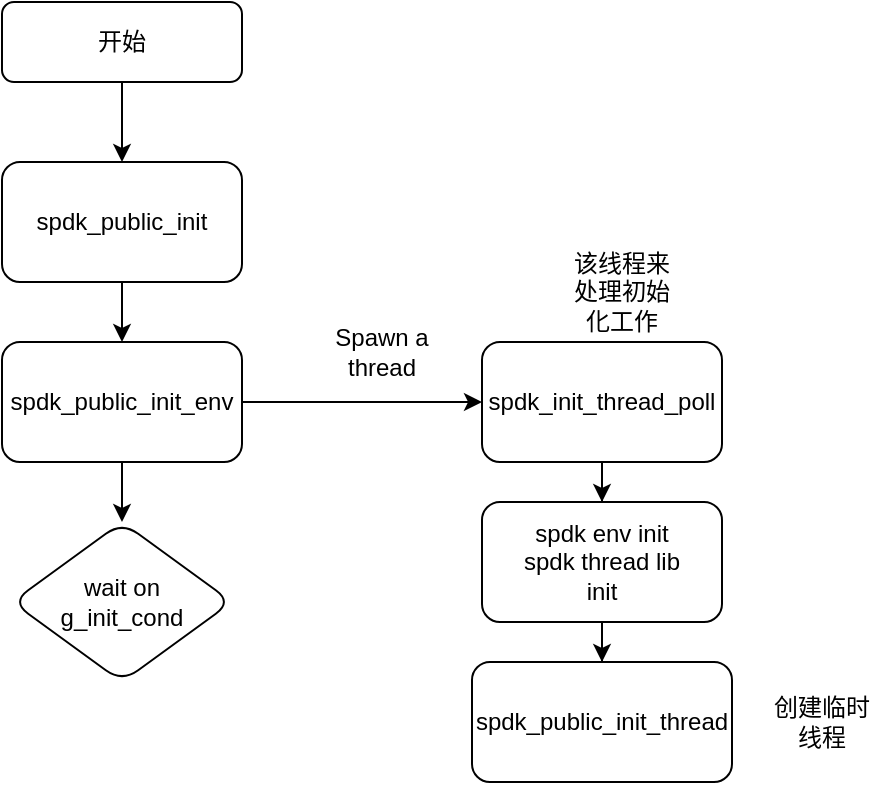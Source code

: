 <mxfile version="21.3.6" type="github">
  <diagram id="C5RBs43oDa-KdzZeNtuy" name="Page-1">
    <mxGraphModel dx="1050" dy="541" grid="1" gridSize="10" guides="1" tooltips="1" connect="1" arrows="1" fold="1" page="1" pageScale="1" pageWidth="827" pageHeight="1169" math="0" shadow="0">
      <root>
        <mxCell id="WIyWlLk6GJQsqaUBKTNV-0" />
        <mxCell id="WIyWlLk6GJQsqaUBKTNV-1" parent="WIyWlLk6GJQsqaUBKTNV-0" />
        <mxCell id="iAqt3-FBgXSzbzAGJiQt-1" value="" style="edgeStyle=orthogonalEdgeStyle;rounded=0;orthogonalLoop=1;jettySize=auto;html=1;" edge="1" parent="WIyWlLk6GJQsqaUBKTNV-1" source="WIyWlLk6GJQsqaUBKTNV-3" target="iAqt3-FBgXSzbzAGJiQt-0">
          <mxGeometry relative="1" as="geometry" />
        </mxCell>
        <mxCell id="WIyWlLk6GJQsqaUBKTNV-3" value="开始" style="rounded=1;whiteSpace=wrap;html=1;fontSize=12;glass=0;strokeWidth=1;shadow=0;" parent="WIyWlLk6GJQsqaUBKTNV-1" vertex="1">
          <mxGeometry x="160" y="80" width="120" height="40" as="geometry" />
        </mxCell>
        <mxCell id="iAqt3-FBgXSzbzAGJiQt-3" value="" style="edgeStyle=orthogonalEdgeStyle;rounded=0;orthogonalLoop=1;jettySize=auto;html=1;" edge="1" parent="WIyWlLk6GJQsqaUBKTNV-1" source="iAqt3-FBgXSzbzAGJiQt-0" target="iAqt3-FBgXSzbzAGJiQt-2">
          <mxGeometry relative="1" as="geometry" />
        </mxCell>
        <mxCell id="iAqt3-FBgXSzbzAGJiQt-0" value="spdk_public_init" style="rounded=1;whiteSpace=wrap;html=1;glass=0;strokeWidth=1;shadow=0;" vertex="1" parent="WIyWlLk6GJQsqaUBKTNV-1">
          <mxGeometry x="160" y="160" width="120" height="60" as="geometry" />
        </mxCell>
        <mxCell id="iAqt3-FBgXSzbzAGJiQt-5" value="" style="edgeStyle=orthogonalEdgeStyle;rounded=0;orthogonalLoop=1;jettySize=auto;html=1;" edge="1" parent="WIyWlLk6GJQsqaUBKTNV-1" source="iAqt3-FBgXSzbzAGJiQt-2" target="iAqt3-FBgXSzbzAGJiQt-4">
          <mxGeometry relative="1" as="geometry" />
        </mxCell>
        <mxCell id="iAqt3-FBgXSzbzAGJiQt-9" value="" style="edgeStyle=orthogonalEdgeStyle;rounded=0;orthogonalLoop=1;jettySize=auto;html=1;" edge="1" parent="WIyWlLk6GJQsqaUBKTNV-1" source="iAqt3-FBgXSzbzAGJiQt-2" target="iAqt3-FBgXSzbzAGJiQt-8">
          <mxGeometry relative="1" as="geometry" />
        </mxCell>
        <mxCell id="iAqt3-FBgXSzbzAGJiQt-2" value="spdk_public_init_env" style="rounded=1;whiteSpace=wrap;html=1;glass=0;strokeWidth=1;shadow=0;" vertex="1" parent="WIyWlLk6GJQsqaUBKTNV-1">
          <mxGeometry x="160" y="250" width="120" height="60" as="geometry" />
        </mxCell>
        <mxCell id="iAqt3-FBgXSzbzAGJiQt-11" value="" style="edgeStyle=orthogonalEdgeStyle;rounded=0;orthogonalLoop=1;jettySize=auto;html=1;" edge="1" parent="WIyWlLk6GJQsqaUBKTNV-1" source="iAqt3-FBgXSzbzAGJiQt-4" target="iAqt3-FBgXSzbzAGJiQt-10">
          <mxGeometry relative="1" as="geometry" />
        </mxCell>
        <mxCell id="iAqt3-FBgXSzbzAGJiQt-4" value="spdk_init_thread_poll" style="whiteSpace=wrap;html=1;rounded=1;glass=0;strokeWidth=1;shadow=0;" vertex="1" parent="WIyWlLk6GJQsqaUBKTNV-1">
          <mxGeometry x="400" y="250" width="120" height="60" as="geometry" />
        </mxCell>
        <mxCell id="iAqt3-FBgXSzbzAGJiQt-6" value="Spawn a thread" style="text;strokeColor=none;align=center;fillColor=none;html=1;verticalAlign=middle;whiteSpace=wrap;rounded=0;" vertex="1" parent="WIyWlLk6GJQsqaUBKTNV-1">
          <mxGeometry x="320" y="240" width="60" height="30" as="geometry" />
        </mxCell>
        <mxCell id="iAqt3-FBgXSzbzAGJiQt-7" value="该线程来处理初始化工作" style="text;strokeColor=none;align=center;fillColor=none;html=1;verticalAlign=middle;whiteSpace=wrap;rounded=0;" vertex="1" parent="WIyWlLk6GJQsqaUBKTNV-1">
          <mxGeometry x="440" y="210" width="60" height="30" as="geometry" />
        </mxCell>
        <mxCell id="iAqt3-FBgXSzbzAGJiQt-8" value="wait on&lt;br&gt;g_init_cond" style="rhombus;whiteSpace=wrap;html=1;rounded=1;glass=0;strokeWidth=1;shadow=0;" vertex="1" parent="WIyWlLk6GJQsqaUBKTNV-1">
          <mxGeometry x="165" y="340" width="110" height="80" as="geometry" />
        </mxCell>
        <mxCell id="iAqt3-FBgXSzbzAGJiQt-13" value="" style="edgeStyle=orthogonalEdgeStyle;rounded=0;orthogonalLoop=1;jettySize=auto;html=1;" edge="1" parent="WIyWlLk6GJQsqaUBKTNV-1" source="iAqt3-FBgXSzbzAGJiQt-10" target="iAqt3-FBgXSzbzAGJiQt-12">
          <mxGeometry relative="1" as="geometry" />
        </mxCell>
        <mxCell id="iAqt3-FBgXSzbzAGJiQt-10" value="spdk env init&lt;br&gt;spdk thread lib&lt;br&gt;init" style="rounded=1;whiteSpace=wrap;html=1;glass=0;strokeWidth=1;shadow=0;" vertex="1" parent="WIyWlLk6GJQsqaUBKTNV-1">
          <mxGeometry x="400" y="330" width="120" height="60" as="geometry" />
        </mxCell>
        <mxCell id="iAqt3-FBgXSzbzAGJiQt-12" value="spdk_public_init_thread" style="whiteSpace=wrap;html=1;rounded=1;glass=0;strokeWidth=1;shadow=0;" vertex="1" parent="WIyWlLk6GJQsqaUBKTNV-1">
          <mxGeometry x="395" y="410" width="130" height="60" as="geometry" />
        </mxCell>
        <mxCell id="iAqt3-FBgXSzbzAGJiQt-14" value="创建临时线程" style="text;strokeColor=none;align=center;fillColor=none;html=1;verticalAlign=middle;whiteSpace=wrap;rounded=0;" vertex="1" parent="WIyWlLk6GJQsqaUBKTNV-1">
          <mxGeometry x="540" y="425" width="60" height="30" as="geometry" />
        </mxCell>
      </root>
    </mxGraphModel>
  </diagram>
</mxfile>
